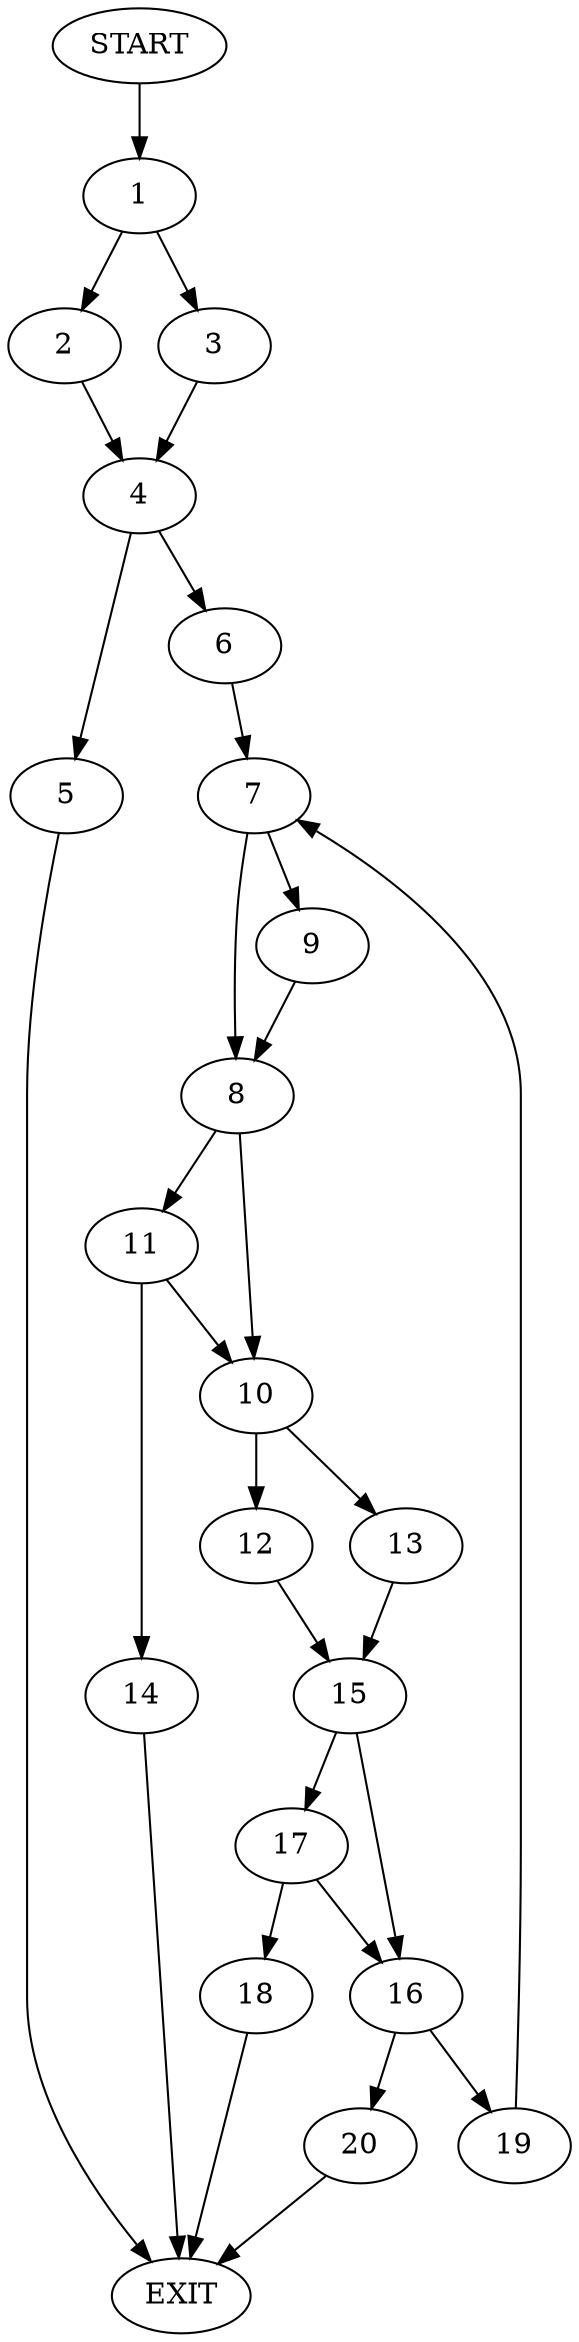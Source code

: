 digraph {
0 [label="START"]
21 [label="EXIT"]
0 -> 1
1 -> 2
1 -> 3
2 -> 4
3 -> 4
4 -> 5
4 -> 6
5 -> 21
6 -> 7
7 -> 8
7 -> 9
8 -> 10
8 -> 11
9 -> 8
10 -> 12
10 -> 13
11 -> 10
11 -> 14
14 -> 21
12 -> 15
13 -> 15
15 -> 16
15 -> 17
17 -> 18
17 -> 16
16 -> 19
16 -> 20
18 -> 21
19 -> 7
20 -> 21
}
